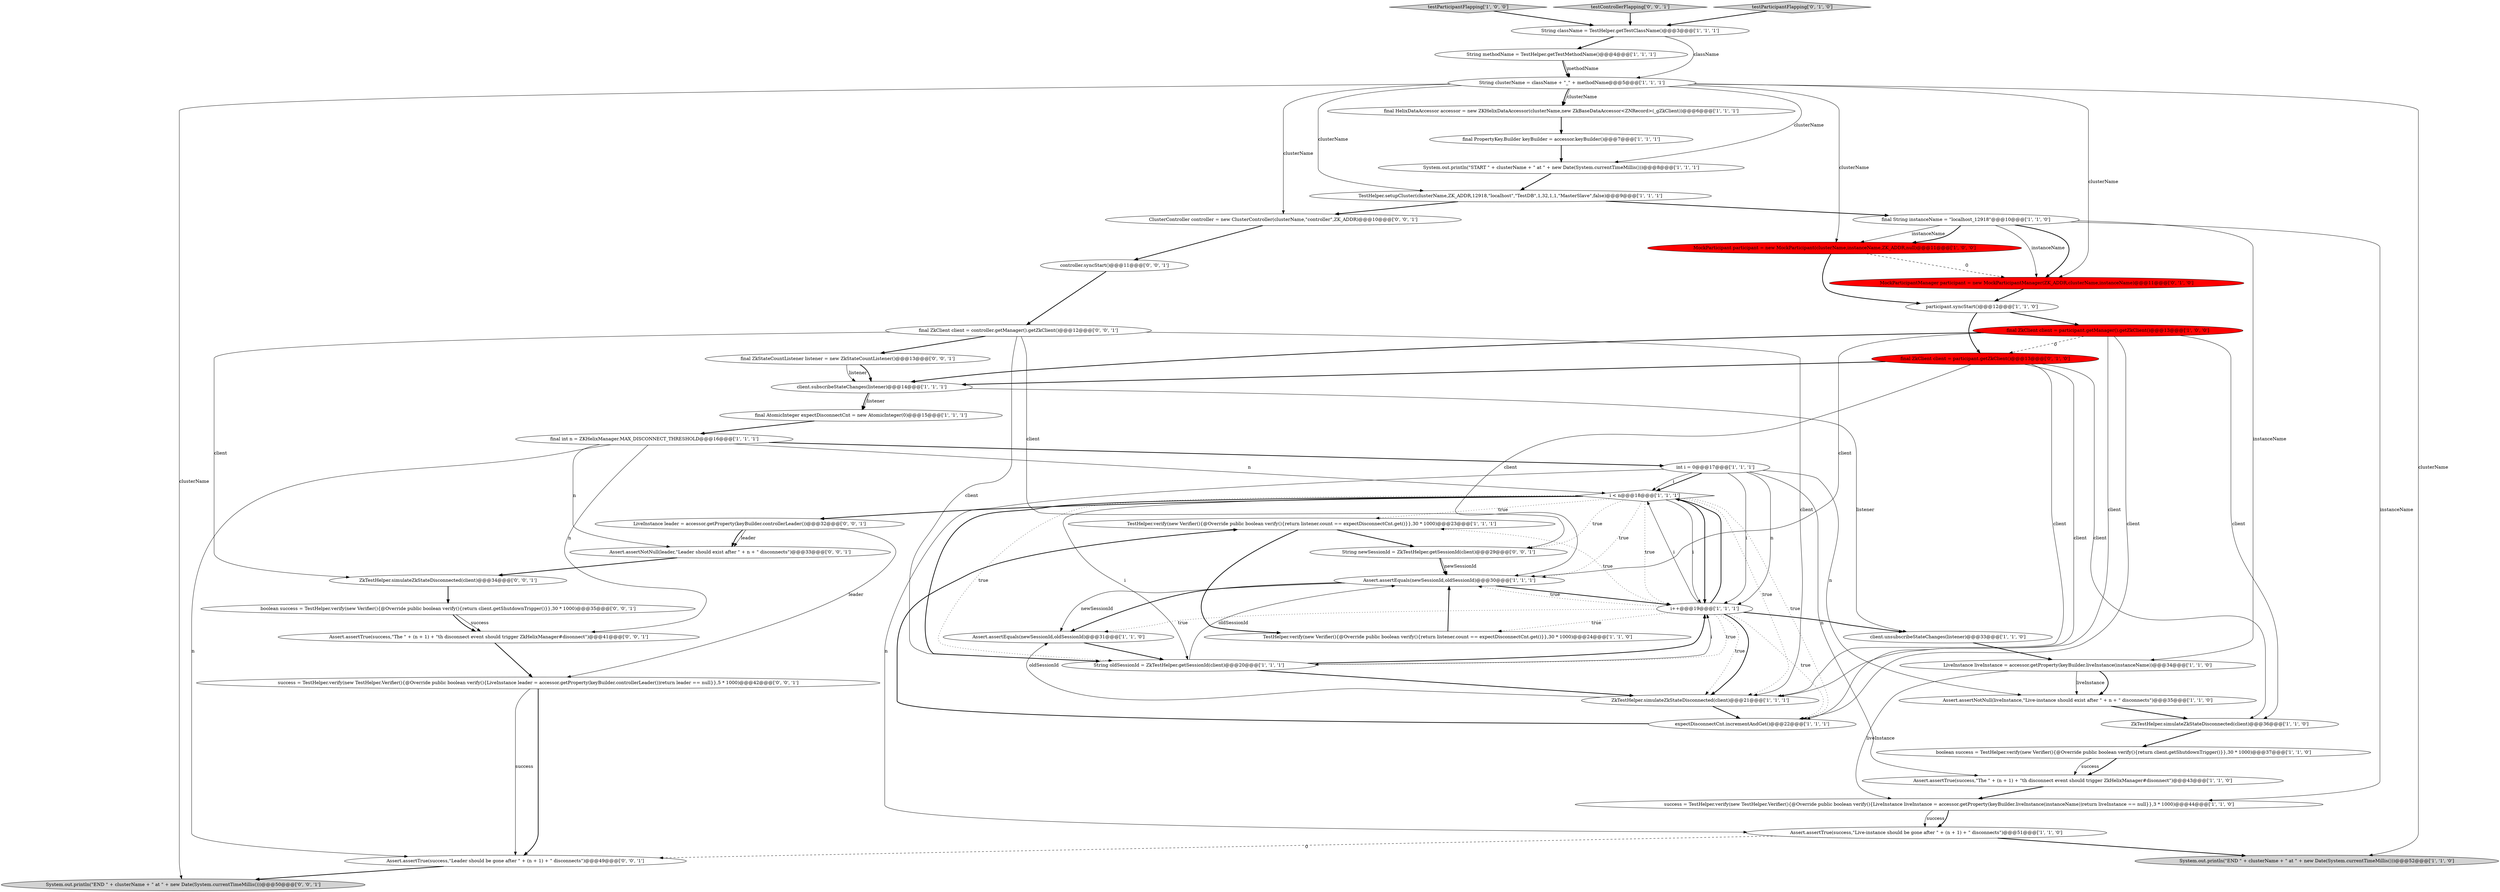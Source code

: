 digraph {
46 [style = filled, label = "success = TestHelper.verify(new TestHelper.Verifier(){@Override public boolean verify(){LiveInstance leader = accessor.getProperty(keyBuilder.controllerLeader())return leader == null}},5 * 1000)@@@42@@@['0', '0', '1']", fillcolor = white, shape = ellipse image = "AAA0AAABBB3BBB"];
45 [style = filled, label = "System.out.println(\"END \" + clusterName + \" at \" + new Date(System.currentTimeMillis()))@@@50@@@['0', '0', '1']", fillcolor = lightgray, shape = ellipse image = "AAA0AAABBB3BBB"];
36 [style = filled, label = "MockParticipantManager participant = new MockParticipantManager(ZK_ADDR,clusterName,instanceName)@@@11@@@['0', '1', '0']", fillcolor = red, shape = ellipse image = "AAA1AAABBB2BBB"];
25 [style = filled, label = "LiveInstance liveInstance = accessor.getProperty(keyBuilder.liveInstance(instanceName))@@@34@@@['1', '1', '0']", fillcolor = white, shape = ellipse image = "AAA0AAABBB1BBB"];
9 [style = filled, label = "final PropertyKey.Builder keyBuilder = accessor.keyBuilder()@@@7@@@['1', '1', '1']", fillcolor = white, shape = ellipse image = "AAA0AAABBB1BBB"];
21 [style = filled, label = "participant.syncStart()@@@12@@@['1', '1', '0']", fillcolor = white, shape = ellipse image = "AAA0AAABBB1BBB"];
33 [style = filled, label = "TestHelper.verify(new Verifier(){@Override public boolean verify(){return listener.count == expectDisconnectCnt.get()}},30 * 1000)@@@23@@@['1', '1', '1']", fillcolor = white, shape = ellipse image = "AAA0AAABBB1BBB"];
37 [style = filled, label = "LiveInstance leader = accessor.getProperty(keyBuilder.controllerLeader())@@@32@@@['0', '0', '1']", fillcolor = white, shape = ellipse image = "AAA0AAABBB3BBB"];
1 [style = filled, label = "String className = TestHelper.getTestClassName()@@@3@@@['1', '1', '1']", fillcolor = white, shape = ellipse image = "AAA0AAABBB1BBB"];
28 [style = filled, label = "final ZkClient client = participant.getManager().getZkClient()@@@13@@@['1', '0', '0']", fillcolor = red, shape = ellipse image = "AAA1AAABBB1BBB"];
13 [style = filled, label = "String methodName = TestHelper.getTestMethodName()@@@4@@@['1', '1', '1']", fillcolor = white, shape = ellipse image = "AAA0AAABBB1BBB"];
23 [style = filled, label = "ZkTestHelper.simulateZkStateDisconnected(client)@@@36@@@['1', '1', '0']", fillcolor = white, shape = ellipse image = "AAA0AAABBB1BBB"];
44 [style = filled, label = "Assert.assertTrue(success,\"Leader should be gone after \" + (n + 1) + \" disconnects\")@@@49@@@['0', '0', '1']", fillcolor = white, shape = ellipse image = "AAA0AAABBB3BBB"];
3 [style = filled, label = "i < n@@@18@@@['1', '1', '1']", fillcolor = white, shape = diamond image = "AAA0AAABBB1BBB"];
40 [style = filled, label = "String newSessionId = ZkTestHelper.getSessionId(client)@@@29@@@['0', '0', '1']", fillcolor = white, shape = ellipse image = "AAA0AAABBB3BBB"];
11 [style = filled, label = "client.subscribeStateChanges(listener)@@@14@@@['1', '1', '1']", fillcolor = white, shape = ellipse image = "AAA0AAABBB1BBB"];
26 [style = filled, label = "client.unsubscribeStateChanges(listener)@@@33@@@['1', '1', '0']", fillcolor = white, shape = ellipse image = "AAA0AAABBB1BBB"];
5 [style = filled, label = "testParticipantFlapping['1', '0', '0']", fillcolor = lightgray, shape = diamond image = "AAA0AAABBB1BBB"];
0 [style = filled, label = "expectDisconnectCnt.incrementAndGet()@@@22@@@['1', '1', '1']", fillcolor = white, shape = ellipse image = "AAA0AAABBB1BBB"];
14 [style = filled, label = "ZkTestHelper.simulateZkStateDisconnected(client)@@@21@@@['1', '1', '1']", fillcolor = white, shape = ellipse image = "AAA0AAABBB1BBB"];
24 [style = filled, label = "final HelixDataAccessor accessor = new ZKHelixDataAccessor(clusterName,new ZkBaseDataAccessor<ZNRecord>(_gZkClient))@@@6@@@['1', '1', '1']", fillcolor = white, shape = ellipse image = "AAA0AAABBB1BBB"];
39 [style = filled, label = "testControllerFlapping['0', '0', '1']", fillcolor = lightgray, shape = diamond image = "AAA0AAABBB3BBB"];
7 [style = filled, label = "TestHelper.verify(new Verifier(){@Override public boolean verify(){return listener.count == expectDisconnectCnt.get()}},30 * 1000)@@@24@@@['1', '1', '0']", fillcolor = white, shape = ellipse image = "AAA0AAABBB1BBB"];
43 [style = filled, label = "ClusterController controller = new ClusterController(clusterName,\"controller\",ZK_ADDR)@@@10@@@['0', '0', '1']", fillcolor = white, shape = ellipse image = "AAA0AAABBB3BBB"];
27 [style = filled, label = "Assert.assertTrue(success,\"The \" + (n + 1) + \"th disconnect event should trigger ZkHelixManager#disonnect\")@@@43@@@['1', '1', '0']", fillcolor = white, shape = ellipse image = "AAA0AAABBB1BBB"];
49 [style = filled, label = "final ZkStateCountListener listener = new ZkStateCountListener()@@@13@@@['0', '0', '1']", fillcolor = white, shape = ellipse image = "AAA0AAABBB3BBB"];
12 [style = filled, label = "String clusterName = className + \"_\" + methodName@@@5@@@['1', '1', '1']", fillcolor = white, shape = ellipse image = "AAA0AAABBB1BBB"];
18 [style = filled, label = "final int n = ZKHelixManager.MAX_DISCONNECT_THRESHOLD@@@16@@@['1', '1', '1']", fillcolor = white, shape = ellipse image = "AAA0AAABBB1BBB"];
20 [style = filled, label = "System.out.println(\"END \" + clusterName + \" at \" + new Date(System.currentTimeMillis()))@@@52@@@['1', '1', '0']", fillcolor = lightgray, shape = ellipse image = "AAA0AAABBB1BBB"];
41 [style = filled, label = "Assert.assertNotNull(leader,\"Leader should exist after \" + n + \" disconnects\")@@@33@@@['0', '0', '1']", fillcolor = white, shape = ellipse image = "AAA0AAABBB3BBB"];
48 [style = filled, label = "boolean success = TestHelper.verify(new Verifier(){@Override public boolean verify(){return client.getShutdownTrigger()}},30 * 1000)@@@35@@@['0', '0', '1']", fillcolor = white, shape = ellipse image = "AAA0AAABBB3BBB"];
15 [style = filled, label = "MockParticipant participant = new MockParticipant(clusterName,instanceName,ZK_ADDR,null)@@@11@@@['1', '0', '0']", fillcolor = red, shape = ellipse image = "AAA1AAABBB1BBB"];
29 [style = filled, label = "i++@@@19@@@['1', '1', '1']", fillcolor = white, shape = ellipse image = "AAA0AAABBB1BBB"];
8 [style = filled, label = "String oldSessionId = ZkTestHelper.getSessionId(client)@@@20@@@['1', '1', '1']", fillcolor = white, shape = ellipse image = "AAA0AAABBB1BBB"];
30 [style = filled, label = "boolean success = TestHelper.verify(new Verifier(){@Override public boolean verify(){return client.getShutdownTrigger()}},30 * 1000)@@@37@@@['1', '1', '0']", fillcolor = white, shape = ellipse image = "AAA0AAABBB1BBB"];
10 [style = filled, label = "final String instanceName = \"localhost_12918\"@@@10@@@['1', '1', '0']", fillcolor = white, shape = ellipse image = "AAA0AAABBB1BBB"];
31 [style = filled, label = "success = TestHelper.verify(new TestHelper.Verifier(){@Override public boolean verify(){LiveInstance liveInstance = accessor.getProperty(keyBuilder.liveInstance(instanceName))return liveInstance == null}},3 * 1000)@@@44@@@['1', '1', '0']", fillcolor = white, shape = ellipse image = "AAA0AAABBB1BBB"];
16 [style = filled, label = "Assert.assertTrue(success,\"Live-instance should be gone after \" + (n + 1) + \" disconnects\")@@@51@@@['1', '1', '0']", fillcolor = white, shape = ellipse image = "AAA0AAABBB1BBB"];
42 [style = filled, label = "final ZkClient client = controller.getManager().getZkClient()@@@12@@@['0', '0', '1']", fillcolor = white, shape = ellipse image = "AAA0AAABBB3BBB"];
6 [style = filled, label = "Assert.assertNotNull(liveInstance,\"Live-instance should exist after \" + n + \" disconnects\")@@@35@@@['1', '1', '0']", fillcolor = white, shape = ellipse image = "AAA0AAABBB1BBB"];
17 [style = filled, label = "System.out.println(\"START \" + clusterName + \" at \" + new Date(System.currentTimeMillis()))@@@8@@@['1', '1', '1']", fillcolor = white, shape = ellipse image = "AAA0AAABBB1BBB"];
38 [style = filled, label = "controller.syncStart()@@@11@@@['0', '0', '1']", fillcolor = white, shape = ellipse image = "AAA0AAABBB3BBB"];
22 [style = filled, label = "Assert.assertEquals(newSessionId,oldSessionId)@@@30@@@['1', '1', '1']", fillcolor = white, shape = ellipse image = "AAA0AAABBB1BBB"];
4 [style = filled, label = "Assert.assertEquals(newSessionId,oldSessionId)@@@31@@@['1', '1', '0']", fillcolor = white, shape = ellipse image = "AAA0AAABBB1BBB"];
19 [style = filled, label = "final AtomicInteger expectDisconnectCnt = new AtomicInteger(0)@@@15@@@['1', '1', '1']", fillcolor = white, shape = ellipse image = "AAA0AAABBB1BBB"];
50 [style = filled, label = "ZkTestHelper.simulateZkStateDisconnected(client)@@@34@@@['0', '0', '1']", fillcolor = white, shape = ellipse image = "AAA0AAABBB3BBB"];
35 [style = filled, label = "final ZkClient client = participant.getZkClient()@@@13@@@['0', '1', '0']", fillcolor = red, shape = ellipse image = "AAA1AAABBB2BBB"];
47 [style = filled, label = "Assert.assertTrue(success,\"The \" + (n + 1) + \"th disconnect event should trigger ZkHelixManager#disonnect\")@@@41@@@['0', '0', '1']", fillcolor = white, shape = ellipse image = "AAA0AAABBB3BBB"];
34 [style = filled, label = "testParticipantFlapping['0', '1', '0']", fillcolor = lightgray, shape = diamond image = "AAA0AAABBB2BBB"];
2 [style = filled, label = "TestHelper.setupCluster(clusterName,ZK_ADDR,12918,\"localhost\",\"TestDB\",1,32,1,1,\"MasterSlave\",false)@@@9@@@['1', '1', '1']", fillcolor = white, shape = ellipse image = "AAA0AAABBB1BBB"];
32 [style = filled, label = "int i = 0@@@17@@@['1', '1', '1']", fillcolor = white, shape = ellipse image = "AAA0AAABBB1BBB"];
18->3 [style = solid, label="n"];
42->50 [style = solid, label="client"];
15->21 [style = bold, label=""];
12->43 [style = solid, label="clusterName"];
48->47 [style = solid, label="success"];
3->8 [style = solid, label="i"];
28->14 [style = solid, label="client"];
3->33 [style = dotted, label="true"];
25->6 [style = bold, label=""];
38->42 [style = bold, label=""];
3->40 [style = dotted, label="true"];
1->13 [style = bold, label=""];
35->23 [style = solid, label="client"];
21->28 [style = bold, label=""];
18->47 [style = solid, label="n"];
29->8 [style = dotted, label="true"];
22->4 [style = bold, label=""];
22->4 [style = solid, label="newSessionId"];
29->14 [style = dotted, label="true"];
31->16 [style = solid, label="success"];
29->14 [style = bold, label=""];
3->0 [style = dotted, label="true"];
18->32 [style = bold, label=""];
40->22 [style = bold, label=""];
12->45 [style = solid, label="clusterName"];
4->8 [style = bold, label=""];
21->35 [style = bold, label=""];
28->0 [style = solid, label="client"];
32->3 [style = bold, label=""];
12->20 [style = solid, label="clusterName"];
42->14 [style = solid, label="client"];
37->41 [style = solid, label="leader"];
33->7 [style = bold, label=""];
19->18 [style = bold, label=""];
23->30 [style = bold, label=""];
3->29 [style = dotted, label="true"];
32->29 [style = solid, label="n"];
30->27 [style = bold, label=""];
11->19 [style = solid, label="listener"];
27->31 [style = bold, label=""];
9->17 [style = bold, label=""];
32->3 [style = solid, label="i"];
42->8 [style = solid, label="client"];
15->36 [style = dashed, label="0"];
3->29 [style = solid, label="i"];
29->26 [style = bold, label=""];
5->1 [style = bold, label=""];
13->12 [style = bold, label=""];
12->2 [style = solid, label="clusterName"];
17->2 [style = bold, label=""];
8->29 [style = solid, label="i"];
35->14 [style = solid, label="client"];
10->15 [style = solid, label="instanceName"];
32->16 [style = solid, label="n"];
28->23 [style = solid, label="client"];
37->46 [style = solid, label="leader"];
12->15 [style = solid, label="clusterName"];
16->20 [style = bold, label=""];
44->45 [style = bold, label=""];
18->41 [style = solid, label="n"];
42->40 [style = solid, label="client"];
41->50 [style = bold, label=""];
3->29 [style = bold, label=""];
13->12 [style = solid, label="methodName"];
25->31 [style = solid, label="liveInstance"];
2->43 [style = bold, label=""];
46->44 [style = bold, label=""];
29->0 [style = dotted, label="true"];
29->4 [style = dotted, label="true"];
35->0 [style = solid, label="client"];
3->37 [style = bold, label=""];
32->6 [style = solid, label="n"];
6->23 [style = bold, label=""];
37->41 [style = bold, label=""];
18->44 [style = solid, label="n"];
16->44 [style = dashed, label="0"];
29->7 [style = dotted, label="true"];
12->17 [style = solid, label="clusterName"];
22->29 [style = bold, label=""];
8->14 [style = bold, label=""];
12->24 [style = bold, label=""];
50->48 [style = bold, label=""];
2->10 [style = bold, label=""];
49->11 [style = solid, label="listener"];
3->14 [style = dotted, label="true"];
29->22 [style = dotted, label="true"];
7->22 [style = bold, label=""];
10->25 [style = solid, label="instanceName"];
43->38 [style = bold, label=""];
3->8 [style = bold, label=""];
14->4 [style = solid, label="oldSessionId"];
25->6 [style = solid, label="liveInstance"];
39->1 [style = bold, label=""];
10->36 [style = solid, label="instanceName"];
32->29 [style = solid, label="i"];
49->11 [style = bold, label=""];
28->22 [style = solid, label="client"];
24->9 [style = bold, label=""];
29->3 [style = solid, label="i"];
12->36 [style = solid, label="clusterName"];
10->15 [style = bold, label=""];
31->16 [style = bold, label=""];
34->1 [style = bold, label=""];
28->11 [style = bold, label=""];
26->25 [style = bold, label=""];
29->3 [style = bold, label=""];
8->22 [style = solid, label="oldSessionId"];
11->26 [style = solid, label="listener"];
47->46 [style = bold, label=""];
10->31 [style = solid, label="instanceName"];
30->27 [style = solid, label="success"];
28->35 [style = dashed, label="0"];
11->19 [style = bold, label=""];
35->22 [style = solid, label="client"];
46->44 [style = solid, label="success"];
12->24 [style = solid, label="clusterName"];
10->36 [style = bold, label=""];
36->21 [style = bold, label=""];
33->40 [style = bold, label=""];
32->27 [style = solid, label="n"];
14->0 [style = bold, label=""];
0->33 [style = bold, label=""];
48->47 [style = bold, label=""];
40->22 [style = solid, label="newSessionId"];
3->22 [style = dotted, label="true"];
42->49 [style = bold, label=""];
29->33 [style = dotted, label="true"];
1->12 [style = solid, label="className"];
3->8 [style = dotted, label="true"];
8->29 [style = bold, label=""];
35->11 [style = bold, label=""];
}
